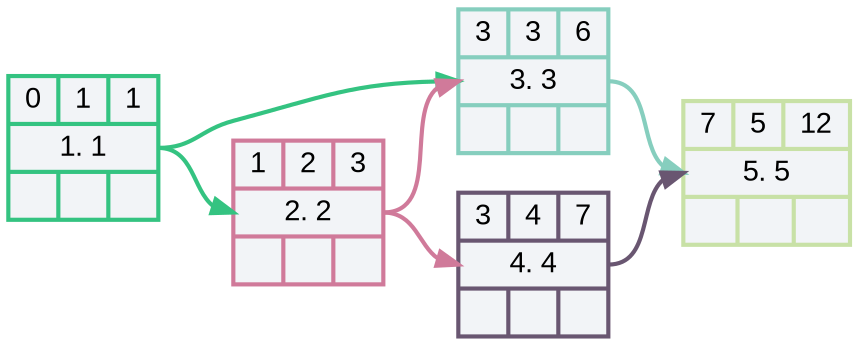         digraph NetworkGraph02
        {
           //graph [charset = "utf8"]
           rankdir = LR
           layout = dot
           splines = spline
           node [style = "filled, bold", fillcolor = "#f2f4f7", fontname = "Arial"]
           edge [penwidth = 2]
           v1 [fontname = "Arial",color = "#34c381", shape = record, label = "{ 0 | 1 | 1 } |  <mI1> 1. 1 | { |  |  }"]
   v2 [fontname = "Arial",color = "#d07a9a", shape = record, label = "{ 1 | 2 | 3 } |  <mI2> 2. 2 | { |  |  }"]
   v3 [fontname = "Arial",color = "#86cebe", shape = record, label = "{ 3 | 3 | 6 } |  <mI3> 3. 3 | { |  |  }"]
   v4 [fontname = "Arial",color = "#695671", shape = record, label = "{ 3 | 4 | 7 } |  <mI4> 4. 4 | { |  |  }"]
   v5 [fontname = "Arial",color = "#c8e1a6", shape = record, label = "{ 7 | 5 | 12 } |  <mI5> 5. 5 | { |  |  }"]
   v1:<mI1> -> v2:<mI2> [color = "#34c381"]
   v2:<mI2> -> v3:<mI3> [color = "#d07a9a"]
   v1:<mI1> -> v3:<mI3> [color = "#34c381"]
   v2:<mI2> -> v4:<mI4> [color = "#d07a9a"]
   v3:<mI3> -> v5:<mI5> [color = "#86cebe"]
   v4:<mI4> -> v5:<mI5> [color = "#695671"]

}